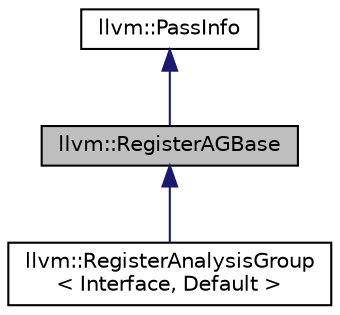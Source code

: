 digraph "llvm::RegisterAGBase"
{
 // LATEX_PDF_SIZE
  bgcolor="transparent";
  edge [fontname="Helvetica",fontsize="10",labelfontname="Helvetica",labelfontsize="10"];
  node [fontname="Helvetica",fontsize="10",shape=record];
  Node1 [label="llvm::RegisterAGBase",height=0.2,width=0.4,color="black", fillcolor="grey75", style="filled", fontcolor="black",tooltip="RegisterAnalysisGroup - Register a Pass as a member of an analysis group."];
  Node2 -> Node1 [dir="back",color="midnightblue",fontsize="10",style="solid",fontname="Helvetica"];
  Node2 [label="llvm::PassInfo",height=0.2,width=0.4,color="black",URL="$classllvm_1_1PassInfo.html",tooltip="PassInfo class - An instance of this class exists for every pass known by the system,..."];
  Node1 -> Node3 [dir="back",color="midnightblue",fontsize="10",style="solid",fontname="Helvetica"];
  Node3 [label="llvm::RegisterAnalysisGroup\l\< Interface, Default \>",height=0.2,width=0.4,color="black",URL="$structllvm_1_1RegisterAnalysisGroup.html",tooltip=" "];
}
